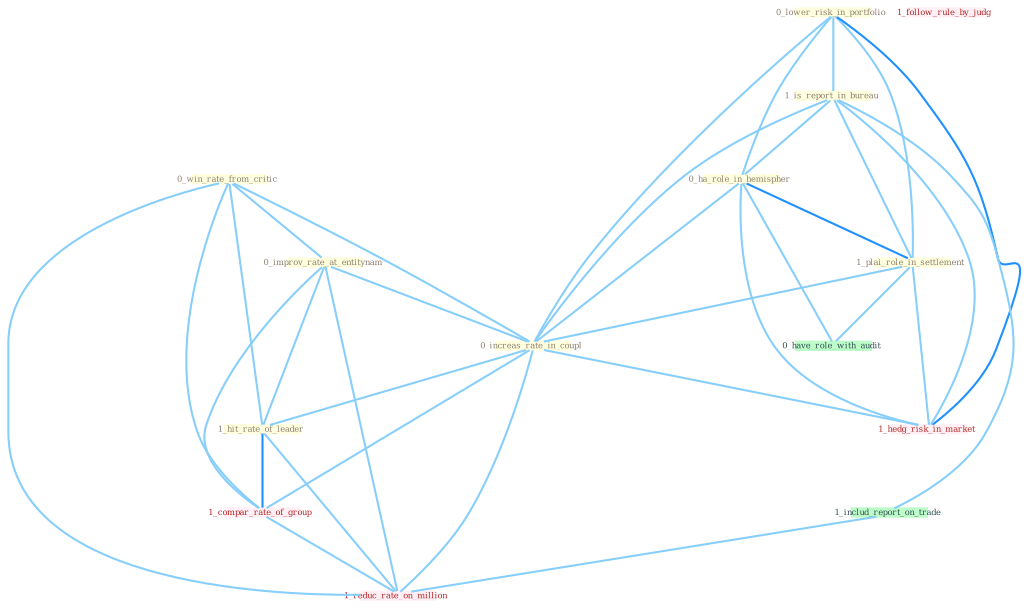 Graph G{ 
    node
    [shape=polygon,style=filled,width=.5,height=.06,color="#BDFCC9",fixedsize=true,fontsize=4,
    fontcolor="#2f4f4f"];
    {node
    [color="#ffffe0", fontcolor="#8b7d6b"] "0_lower_risk_in_portfolio " "0_win_rate_from_critic " "0_improv_rate_at_entitynam " "1_is_report_in_bureau " "0_ha_role_in_hemispher " "1_plai_role_in_settlement " "0_increas_rate_in_coupl " "1_hit_rate_of_leader "}
{node [color="#fff0f5", fontcolor="#b22222"] "1_compar_rate_of_group " "1_follow_rule_by_judg " "1_hedg_risk_in_market " "1_reduc_rate_on_million "}
edge [color="#B0E2FF"];

	"0_lower_risk_in_portfolio " -- "1_is_report_in_bureau " [w="1", color="#87cefa" ];
	"0_lower_risk_in_portfolio " -- "0_ha_role_in_hemispher " [w="1", color="#87cefa" ];
	"0_lower_risk_in_portfolio " -- "1_plai_role_in_settlement " [w="1", color="#87cefa" ];
	"0_lower_risk_in_portfolio " -- "0_increas_rate_in_coupl " [w="1", color="#87cefa" ];
	"0_lower_risk_in_portfolio " -- "1_hedg_risk_in_market " [w="2", color="#1e90ff" , len=0.8];
	"0_win_rate_from_critic " -- "0_improv_rate_at_entitynam " [w="1", color="#87cefa" ];
	"0_win_rate_from_critic " -- "0_increas_rate_in_coupl " [w="1", color="#87cefa" ];
	"0_win_rate_from_critic " -- "1_hit_rate_of_leader " [w="1", color="#87cefa" ];
	"0_win_rate_from_critic " -- "1_compar_rate_of_group " [w="1", color="#87cefa" ];
	"0_win_rate_from_critic " -- "1_reduc_rate_on_million " [w="1", color="#87cefa" ];
	"0_improv_rate_at_entitynam " -- "0_increas_rate_in_coupl " [w="1", color="#87cefa" ];
	"0_improv_rate_at_entitynam " -- "1_hit_rate_of_leader " [w="1", color="#87cefa" ];
	"0_improv_rate_at_entitynam " -- "1_compar_rate_of_group " [w="1", color="#87cefa" ];
	"0_improv_rate_at_entitynam " -- "1_reduc_rate_on_million " [w="1", color="#87cefa" ];
	"1_is_report_in_bureau " -- "0_ha_role_in_hemispher " [w="1", color="#87cefa" ];
	"1_is_report_in_bureau " -- "1_plai_role_in_settlement " [w="1", color="#87cefa" ];
	"1_is_report_in_bureau " -- "0_increas_rate_in_coupl " [w="1", color="#87cefa" ];
	"1_is_report_in_bureau " -- "1_includ_report_on_trade " [w="1", color="#87cefa" ];
	"1_is_report_in_bureau " -- "1_hedg_risk_in_market " [w="1", color="#87cefa" ];
	"0_ha_role_in_hemispher " -- "1_plai_role_in_settlement " [w="2", color="#1e90ff" , len=0.8];
	"0_ha_role_in_hemispher " -- "0_increas_rate_in_coupl " [w="1", color="#87cefa" ];
	"0_ha_role_in_hemispher " -- "1_hedg_risk_in_market " [w="1", color="#87cefa" ];
	"0_ha_role_in_hemispher " -- "0_have_role_with_audit " [w="1", color="#87cefa" ];
	"1_plai_role_in_settlement " -- "0_increas_rate_in_coupl " [w="1", color="#87cefa" ];
	"1_plai_role_in_settlement " -- "1_hedg_risk_in_market " [w="1", color="#87cefa" ];
	"1_plai_role_in_settlement " -- "0_have_role_with_audit " [w="1", color="#87cefa" ];
	"0_increas_rate_in_coupl " -- "1_hit_rate_of_leader " [w="1", color="#87cefa" ];
	"0_increas_rate_in_coupl " -- "1_compar_rate_of_group " [w="1", color="#87cefa" ];
	"0_increas_rate_in_coupl " -- "1_hedg_risk_in_market " [w="1", color="#87cefa" ];
	"0_increas_rate_in_coupl " -- "1_reduc_rate_on_million " [w="1", color="#87cefa" ];
	"1_hit_rate_of_leader " -- "1_compar_rate_of_group " [w="2", color="#1e90ff" , len=0.8];
	"1_hit_rate_of_leader " -- "1_reduc_rate_on_million " [w="1", color="#87cefa" ];
	"1_includ_report_on_trade " -- "1_reduc_rate_on_million " [w="1", color="#87cefa" ];
	"1_compar_rate_of_group " -- "1_reduc_rate_on_million " [w="1", color="#87cefa" ];
}